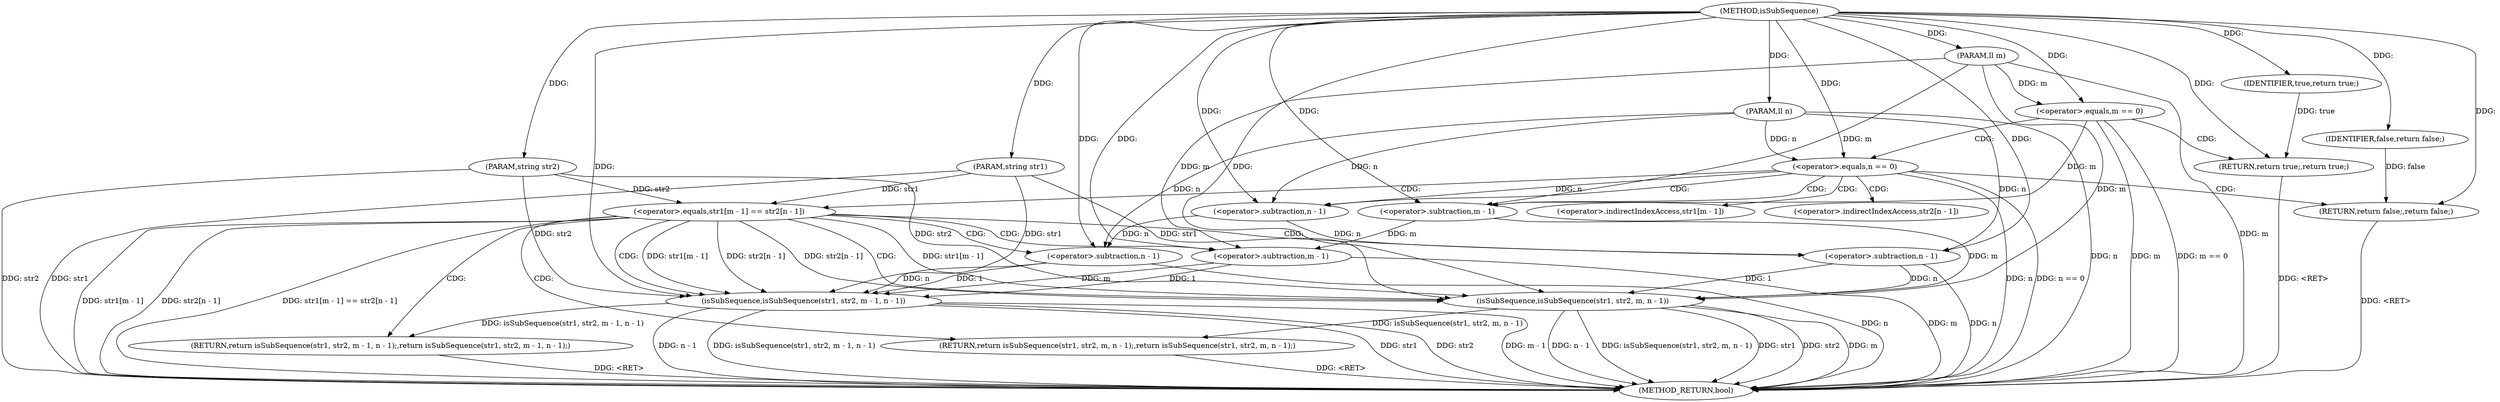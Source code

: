 digraph "isSubSequence" {  
"1000295" [label = "(METHOD,isSubSequence)" ]
"1000344" [label = "(METHOD_RETURN,bool)" ]
"1000296" [label = "(PARAM,string str1)" ]
"1000297" [label = "(PARAM,string str2)" ]
"1000298" [label = "(PARAM,ll m)" ]
"1000299" [label = "(PARAM,ll n)" ]
"1000336" [label = "(RETURN,return isSubSequence(str1, str2, m, n - 1);,return isSubSequence(str1, str2, m, n - 1);)" ]
"1000302" [label = "(<operator>.equals,m == 0)" ]
"1000305" [label = "(RETURN,return true;,return true;)" ]
"1000308" [label = "(<operator>.equals,n == 0)" ]
"1000311" [label = "(RETURN,return false;,return false;)" ]
"1000314" [label = "(<operator>.equals,str1[m - 1] == str2[n - 1])" ]
"1000337" [label = "(isSubSequence,isSubSequence(str1, str2, m, n - 1))" ]
"1000306" [label = "(IDENTIFIER,true,return true;)" ]
"1000312" [label = "(IDENTIFIER,false,return false;)" ]
"1000326" [label = "(RETURN,return isSubSequence(str1, str2, m - 1, n - 1);,return isSubSequence(str1, str2, m - 1, n - 1);)" ]
"1000327" [label = "(isSubSequence,isSubSequence(str1, str2, m - 1, n - 1))" ]
"1000341" [label = "(<operator>.subtraction,n - 1)" ]
"1000317" [label = "(<operator>.subtraction,m - 1)" ]
"1000322" [label = "(<operator>.subtraction,n - 1)" ]
"1000330" [label = "(<operator>.subtraction,m - 1)" ]
"1000333" [label = "(<operator>.subtraction,n - 1)" ]
"1000315" [label = "(<operator>.indirectIndexAccess,str1[m - 1])" ]
"1000320" [label = "(<operator>.indirectIndexAccess,str2[n - 1])" ]
  "1000311" -> "1000344"  [ label = "DDG: <RET>"] 
  "1000336" -> "1000344"  [ label = "DDG: <RET>"] 
  "1000326" -> "1000344"  [ label = "DDG: <RET>"] 
  "1000305" -> "1000344"  [ label = "DDG: <RET>"] 
  "1000296" -> "1000344"  [ label = "DDG: str1"] 
  "1000297" -> "1000344"  [ label = "DDG: str2"] 
  "1000298" -> "1000344"  [ label = "DDG: m"] 
  "1000299" -> "1000344"  [ label = "DDG: n"] 
  "1000302" -> "1000344"  [ label = "DDG: m"] 
  "1000302" -> "1000344"  [ label = "DDG: m == 0"] 
  "1000308" -> "1000344"  [ label = "DDG: n"] 
  "1000308" -> "1000344"  [ label = "DDG: n == 0"] 
  "1000314" -> "1000344"  [ label = "DDG: str1[m - 1]"] 
  "1000314" -> "1000344"  [ label = "DDG: str2[n - 1]"] 
  "1000314" -> "1000344"  [ label = "DDG: str1[m - 1] == str2[n - 1]"] 
  "1000337" -> "1000344"  [ label = "DDG: str1"] 
  "1000337" -> "1000344"  [ label = "DDG: str2"] 
  "1000337" -> "1000344"  [ label = "DDG: m"] 
  "1000341" -> "1000344"  [ label = "DDG: n"] 
  "1000337" -> "1000344"  [ label = "DDG: n - 1"] 
  "1000337" -> "1000344"  [ label = "DDG: isSubSequence(str1, str2, m, n - 1)"] 
  "1000327" -> "1000344"  [ label = "DDG: str1"] 
  "1000327" -> "1000344"  [ label = "DDG: str2"] 
  "1000330" -> "1000344"  [ label = "DDG: m"] 
  "1000327" -> "1000344"  [ label = "DDG: m - 1"] 
  "1000333" -> "1000344"  [ label = "DDG: n"] 
  "1000327" -> "1000344"  [ label = "DDG: n - 1"] 
  "1000327" -> "1000344"  [ label = "DDG: isSubSequence(str1, str2, m - 1, n - 1)"] 
  "1000295" -> "1000296"  [ label = "DDG: "] 
  "1000295" -> "1000297"  [ label = "DDG: "] 
  "1000295" -> "1000298"  [ label = "DDG: "] 
  "1000295" -> "1000299"  [ label = "DDG: "] 
  "1000337" -> "1000336"  [ label = "DDG: isSubSequence(str1, str2, m, n - 1)"] 
  "1000306" -> "1000305"  [ label = "DDG: true"] 
  "1000295" -> "1000305"  [ label = "DDG: "] 
  "1000312" -> "1000311"  [ label = "DDG: false"] 
  "1000295" -> "1000311"  [ label = "DDG: "] 
  "1000298" -> "1000302"  [ label = "DDG: m"] 
  "1000295" -> "1000302"  [ label = "DDG: "] 
  "1000295" -> "1000306"  [ label = "DDG: "] 
  "1000299" -> "1000308"  [ label = "DDG: n"] 
  "1000295" -> "1000308"  [ label = "DDG: "] 
  "1000295" -> "1000312"  [ label = "DDG: "] 
  "1000296" -> "1000314"  [ label = "DDG: str1"] 
  "1000297" -> "1000314"  [ label = "DDG: str2"] 
  "1000327" -> "1000326"  [ label = "DDG: isSubSequence(str1, str2, m - 1, n - 1)"] 
  "1000314" -> "1000337"  [ label = "DDG: str1[m - 1]"] 
  "1000296" -> "1000337"  [ label = "DDG: str1"] 
  "1000295" -> "1000337"  [ label = "DDG: "] 
  "1000341" -> "1000337"  [ label = "DDG: n"] 
  "1000341" -> "1000337"  [ label = "DDG: 1"] 
  "1000317" -> "1000337"  [ label = "DDG: m"] 
  "1000298" -> "1000337"  [ label = "DDG: m"] 
  "1000314" -> "1000337"  [ label = "DDG: str2[n - 1]"] 
  "1000297" -> "1000337"  [ label = "DDG: str2"] 
  "1000322" -> "1000341"  [ label = "DDG: n"] 
  "1000299" -> "1000341"  [ label = "DDG: n"] 
  "1000295" -> "1000341"  [ label = "DDG: "] 
  "1000302" -> "1000317"  [ label = "DDG: m"] 
  "1000298" -> "1000317"  [ label = "DDG: m"] 
  "1000295" -> "1000317"  [ label = "DDG: "] 
  "1000308" -> "1000322"  [ label = "DDG: n"] 
  "1000299" -> "1000322"  [ label = "DDG: n"] 
  "1000295" -> "1000322"  [ label = "DDG: "] 
  "1000314" -> "1000327"  [ label = "DDG: str1[m - 1]"] 
  "1000296" -> "1000327"  [ label = "DDG: str1"] 
  "1000295" -> "1000327"  [ label = "DDG: "] 
  "1000333" -> "1000327"  [ label = "DDG: 1"] 
  "1000333" -> "1000327"  [ label = "DDG: n"] 
  "1000314" -> "1000327"  [ label = "DDG: str2[n - 1]"] 
  "1000297" -> "1000327"  [ label = "DDG: str2"] 
  "1000330" -> "1000327"  [ label = "DDG: m"] 
  "1000330" -> "1000327"  [ label = "DDG: 1"] 
  "1000317" -> "1000330"  [ label = "DDG: m"] 
  "1000298" -> "1000330"  [ label = "DDG: m"] 
  "1000295" -> "1000330"  [ label = "DDG: "] 
  "1000322" -> "1000333"  [ label = "DDG: n"] 
  "1000299" -> "1000333"  [ label = "DDG: n"] 
  "1000295" -> "1000333"  [ label = "DDG: "] 
  "1000302" -> "1000305"  [ label = "CDG: "] 
  "1000302" -> "1000308"  [ label = "CDG: "] 
  "1000308" -> "1000315"  [ label = "CDG: "] 
  "1000308" -> "1000314"  [ label = "CDG: "] 
  "1000308" -> "1000311"  [ label = "CDG: "] 
  "1000308" -> "1000320"  [ label = "CDG: "] 
  "1000308" -> "1000317"  [ label = "CDG: "] 
  "1000308" -> "1000322"  [ label = "CDG: "] 
  "1000314" -> "1000341"  [ label = "CDG: "] 
  "1000314" -> "1000326"  [ label = "CDG: "] 
  "1000314" -> "1000330"  [ label = "CDG: "] 
  "1000314" -> "1000333"  [ label = "CDG: "] 
  "1000314" -> "1000336"  [ label = "CDG: "] 
  "1000314" -> "1000327"  [ label = "CDG: "] 
  "1000314" -> "1000337"  [ label = "CDG: "] 
}

